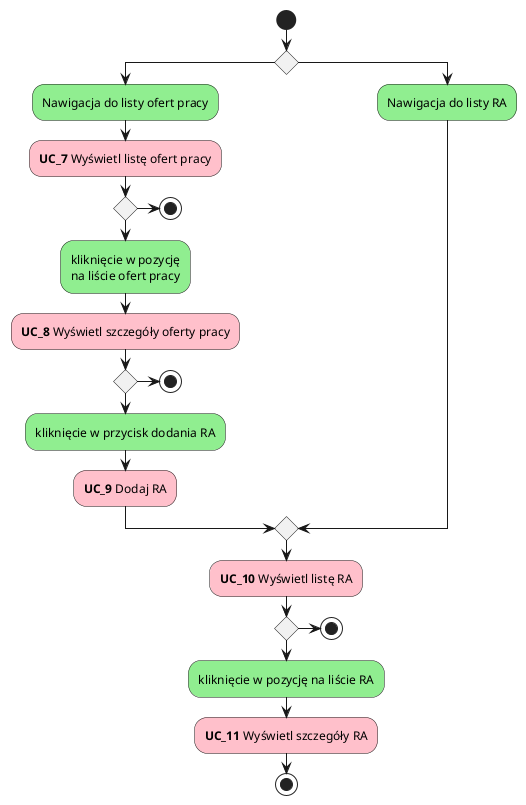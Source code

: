 @startuml
start
if ()
    #LightGreen:Nawigacja do listy ofert pracy;
    #Pink:**UC_7** Wyświetl listę ofert pracy;
    if ()
        #LightGreen:kliknięcie w pozycję
        na liście ofert pracy;
        #Pink:**UC_8** Wyświetl szczegóły oferty pracy;

        if ()
            #LightGreen:kliknięcie w przycisk dodania RA;
            #Pink:**UC_9** Dodaj RA;
        else ()
            stop
        endif
    else ()
        stop
    endif

else ()
    #LightGreen:Nawigacja do listy RA;
endif
#Pink:**UC_10** Wyświetl listę RA;

if ()
    #LightGreen:kliknięcie w pozycję na liście RA;
    #Pink:**UC_11** Wyświetl szczegóły RA;
else ()
    stop
endif
stop
@enduml